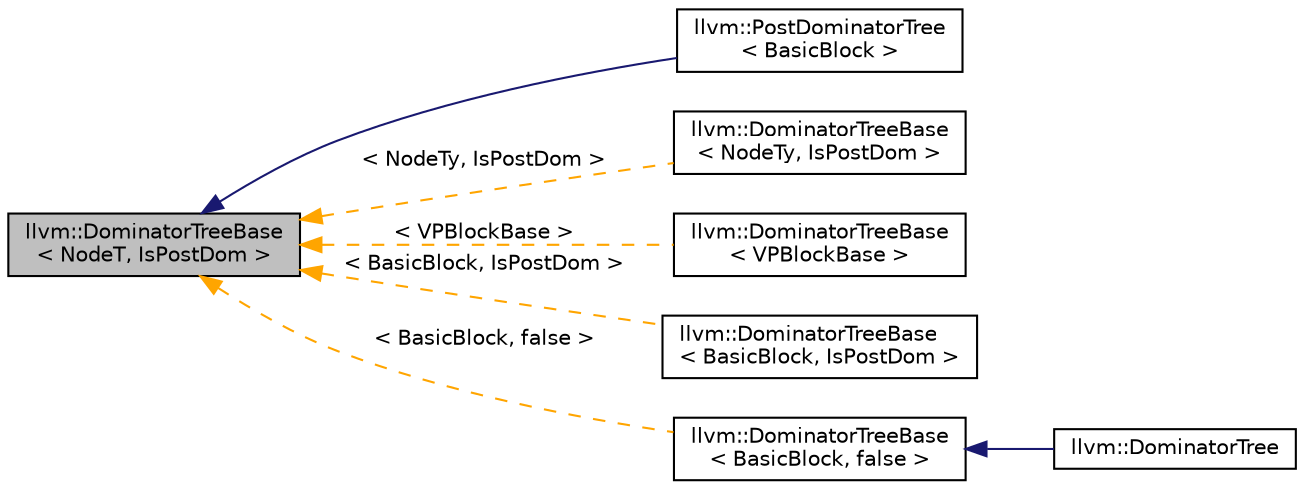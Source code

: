 digraph "llvm::DominatorTreeBase&lt; NodeT, IsPostDom &gt;"
{
 // LATEX_PDF_SIZE
  bgcolor="transparent";
  edge [fontname="Helvetica",fontsize="10",labelfontname="Helvetica",labelfontsize="10"];
  node [fontname="Helvetica",fontsize="10",shape=record];
  rankdir="LR";
  Node1 [label="llvm::DominatorTreeBase\l\< NodeT, IsPostDom \>",height=0.2,width=0.4,color="black", fillcolor="grey75", style="filled", fontcolor="black",tooltip="Core dominator tree base class."];
  Node1 -> Node2 [dir="back",color="midnightblue",fontsize="10",style="solid",fontname="Helvetica"];
  Node2 [label="llvm::PostDominatorTree\l\< BasicBlock \>",height=0.2,width=0.4,color="black",URL="$classllvm_1_1PostDominatorTree.html",tooltip="PostDominatorTree Class - Concrete subclass of DominatorTree that is used to compute the post-dominat..."];
  Node1 -> Node3 [dir="back",color="orange",fontsize="10",style="dashed",label=" \< NodeTy, IsPostDom \>" ,fontname="Helvetica"];
  Node3 [label="llvm::DominatorTreeBase\l\< NodeTy, IsPostDom \>",height=0.2,width=0.4,color="black",URL="$classllvm_1_1DominatorTreeBase.html",tooltip=" "];
  Node1 -> Node4 [dir="back",color="orange",fontsize="10",style="dashed",label=" \< VPBlockBase \>" ,fontname="Helvetica"];
  Node4 [label="llvm::DominatorTreeBase\l\< VPBlockBase \>",height=0.2,width=0.4,color="black",URL="$classllvm_1_1DominatorTreeBase.html",tooltip=" "];
  Node1 -> Node5 [dir="back",color="orange",fontsize="10",style="dashed",label=" \< BasicBlock, IsPostDom \>" ,fontname="Helvetica"];
  Node5 [label="llvm::DominatorTreeBase\l\< BasicBlock, IsPostDom \>",height=0.2,width=0.4,color="black",URL="$classllvm_1_1DominatorTreeBase.html",tooltip=" "];
  Node1 -> Node6 [dir="back",color="orange",fontsize="10",style="dashed",label=" \< BasicBlock, false \>" ,fontname="Helvetica"];
  Node6 [label="llvm::DominatorTreeBase\l\< BasicBlock, false \>",height=0.2,width=0.4,color="black",URL="$classllvm_1_1DominatorTreeBase.html",tooltip=" "];
  Node6 -> Node7 [dir="back",color="midnightblue",fontsize="10",style="solid",fontname="Helvetica"];
  Node7 [label="llvm::DominatorTree",height=0.2,width=0.4,color="black",URL="$classllvm_1_1DominatorTree.html",tooltip="Concrete subclass of DominatorTreeBase that is used to compute a normal dominator tree."];
}
